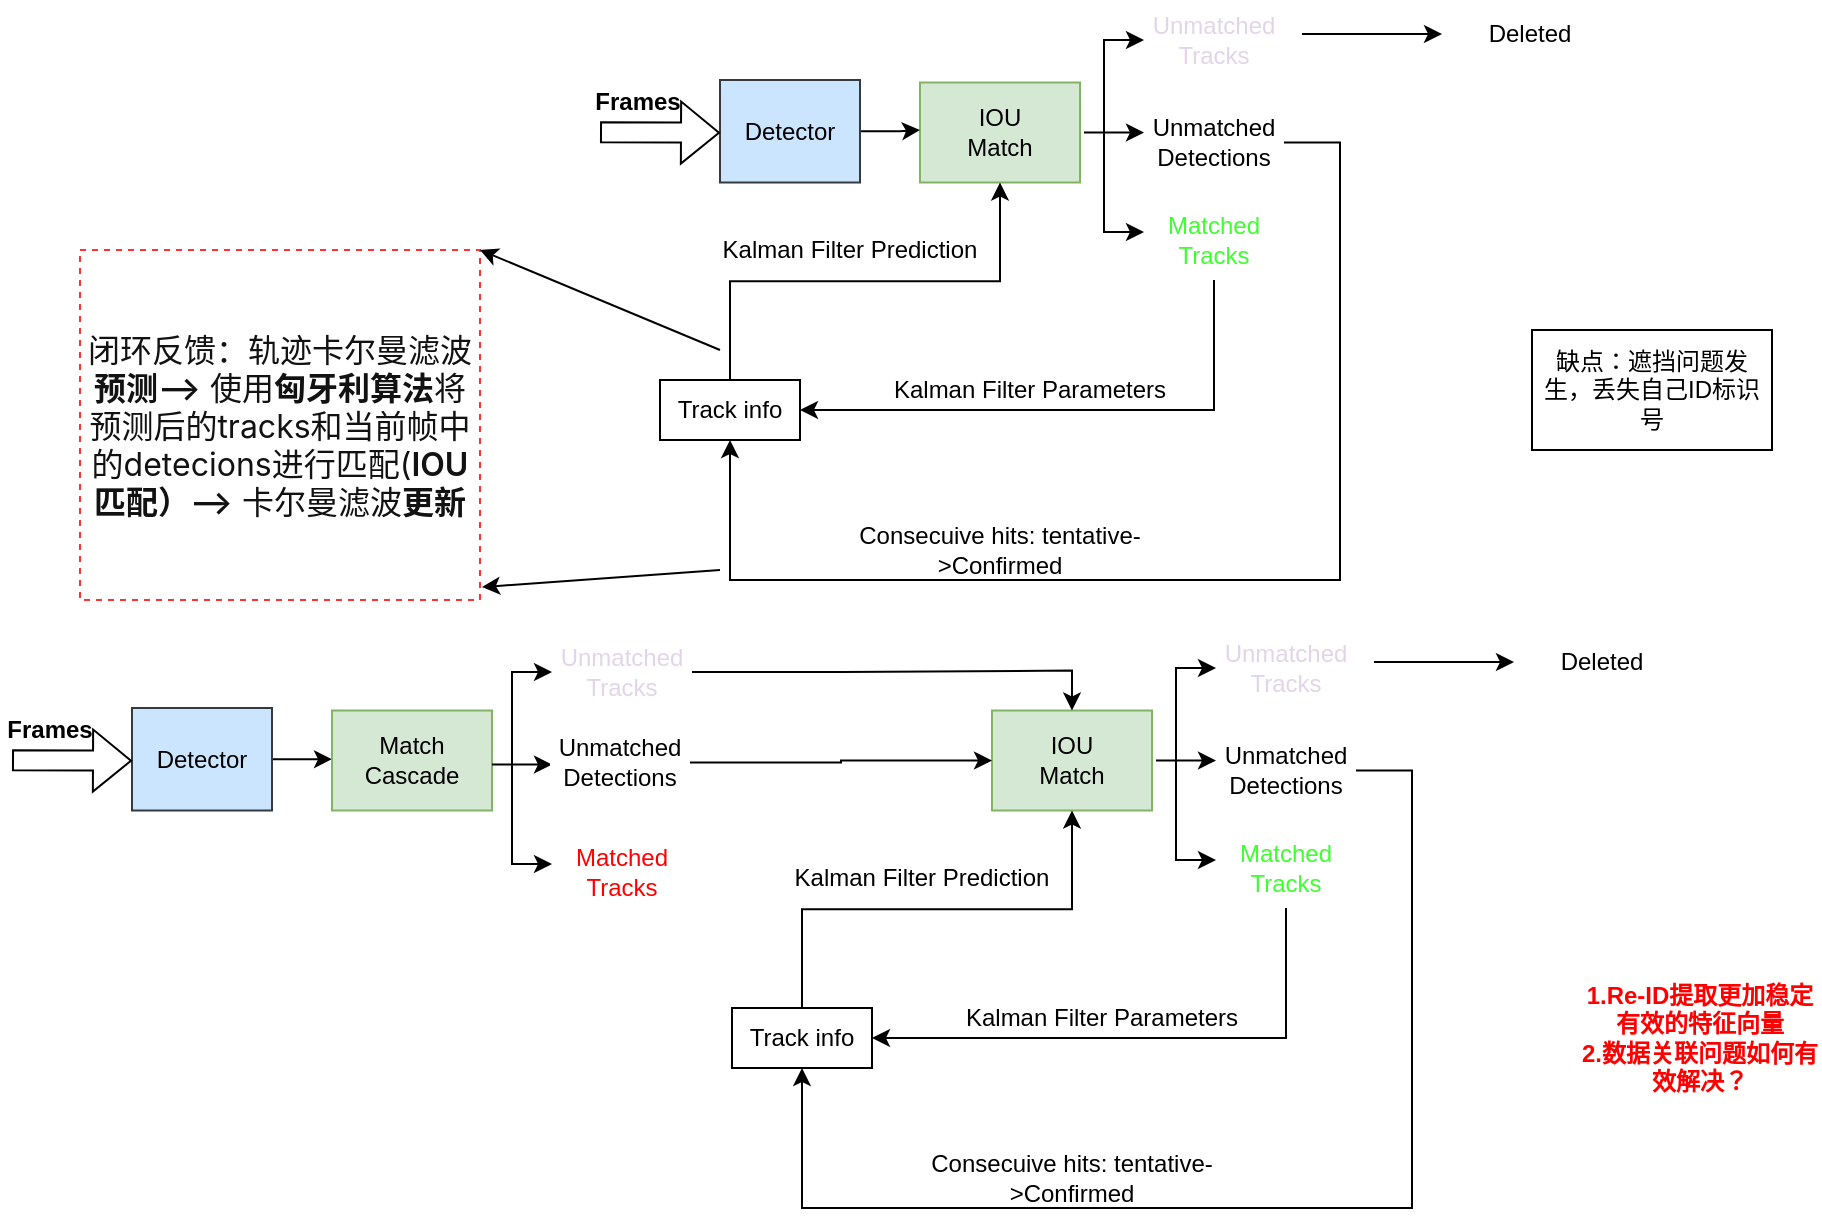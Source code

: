 <mxfile version="20.5.1" type="github">
  <diagram id="x-YCI8xqHcP7njQyYqwb" name="第 1 页">
    <mxGraphModel dx="1991" dy="785" grid="1" gridSize="10" guides="1" tooltips="1" connect="1" arrows="1" fold="1" page="1" pageScale="1" pageWidth="827" pageHeight="1169" math="0" shadow="0">
      <root>
        <mxCell id="0" />
        <mxCell id="1" parent="0" />
        <mxCell id="DL2LRz8JCnyerhkbF10D-12" style="edgeStyle=orthogonalEdgeStyle;rounded=0;orthogonalLoop=1;jettySize=auto;html=1;entryX=0;entryY=0.375;entryDx=0;entryDy=0;entryPerimeter=0;" edge="1" parent="1" target="DL2LRz8JCnyerhkbF10D-6">
          <mxGeometry relative="1" as="geometry">
            <mxPoint x="372" y="321.3" as="sourcePoint" />
          </mxGeometry>
        </mxCell>
        <mxCell id="DL2LRz8JCnyerhkbF10D-1" value="IOU&lt;br&gt;Match" style="rounded=0;whiteSpace=wrap;html=1;fillColor=#d5e8d4;strokeColor=#82b366;" vertex="1" parent="1">
          <mxGeometry x="290" y="296.25" width="80" height="50" as="geometry" />
        </mxCell>
        <mxCell id="DL2LRz8JCnyerhkbF10D-15" style="edgeStyle=orthogonalEdgeStyle;rounded=0;orthogonalLoop=1;jettySize=auto;html=1;entryX=0;entryY=0.475;entryDx=0;entryDy=0;entryPerimeter=0;" edge="1" parent="1" source="DL2LRz8JCnyerhkbF10D-2" target="DL2LRz8JCnyerhkbF10D-1">
          <mxGeometry relative="1" as="geometry" />
        </mxCell>
        <mxCell id="DL2LRz8JCnyerhkbF10D-2" value="Detector" style="rounded=0;whiteSpace=wrap;html=1;fillColor=#cce5ff;strokeColor=#36393d;" vertex="1" parent="1">
          <mxGeometry x="190" y="295" width="70" height="51.25" as="geometry" />
        </mxCell>
        <mxCell id="DL2LRz8JCnyerhkbF10D-17" style="edgeStyle=orthogonalEdgeStyle;rounded=0;orthogonalLoop=1;jettySize=auto;html=1;entryX=0.5;entryY=1;entryDx=0;entryDy=0;" edge="1" parent="1" source="DL2LRz8JCnyerhkbF10D-6" target="DL2LRz8JCnyerhkbF10D-16">
          <mxGeometry relative="1" as="geometry">
            <Array as="points">
              <mxPoint x="500" y="326" />
              <mxPoint x="500" y="545" />
              <mxPoint x="195" y="545" />
            </Array>
          </mxGeometry>
        </mxCell>
        <mxCell id="DL2LRz8JCnyerhkbF10D-6" value="Unmatched Detections" style="rounded=0;whiteSpace=wrap;html=1;strokeColor=none;" vertex="1" parent="1">
          <mxGeometry x="402" y="306.25" width="70" height="40" as="geometry" />
        </mxCell>
        <mxCell id="DL2LRz8JCnyerhkbF10D-19" style="edgeStyle=orthogonalEdgeStyle;rounded=0;orthogonalLoop=1;jettySize=auto;html=1;entryX=1;entryY=0.5;entryDx=0;entryDy=0;" edge="1" parent="1" source="DL2LRz8JCnyerhkbF10D-7" target="DL2LRz8JCnyerhkbF10D-16">
          <mxGeometry relative="1" as="geometry">
            <Array as="points">
              <mxPoint x="437" y="460" />
            </Array>
          </mxGeometry>
        </mxCell>
        <mxCell id="DL2LRz8JCnyerhkbF10D-7" value="&lt;font color=&quot;#3eff30&quot;&gt;Matched Tracks&lt;/font&gt;" style="rounded=0;whiteSpace=wrap;html=1;strokeColor=none;" vertex="1" parent="1">
          <mxGeometry x="402" y="355" width="70" height="40" as="geometry" />
        </mxCell>
        <mxCell id="DL2LRz8JCnyerhkbF10D-8" value="&lt;font color=&quot;#e1d5e7&quot;&gt;Unmatched Tracks&lt;/font&gt;" style="rounded=0;whiteSpace=wrap;html=1;strokeColor=none;" vertex="1" parent="1">
          <mxGeometry x="402" y="255" width="70" height="40" as="geometry" />
        </mxCell>
        <mxCell id="DL2LRz8JCnyerhkbF10D-13" value="" style="endArrow=classic;html=1;rounded=0;entryX=0;entryY=0.5;entryDx=0;entryDy=0;" edge="1" parent="1" target="DL2LRz8JCnyerhkbF10D-8">
          <mxGeometry width="50" height="50" relative="1" as="geometry">
            <mxPoint x="382" y="321" as="sourcePoint" />
            <mxPoint x="402" y="282.25" as="targetPoint" />
            <Array as="points">
              <mxPoint x="382" y="275" />
            </Array>
          </mxGeometry>
        </mxCell>
        <mxCell id="DL2LRz8JCnyerhkbF10D-14" style="edgeStyle=orthogonalEdgeStyle;rounded=0;orthogonalLoop=1;jettySize=auto;html=1;entryX=0;entryY=0.5;entryDx=0;entryDy=0;" edge="1" parent="1">
          <mxGeometry relative="1" as="geometry">
            <mxPoint x="382" y="321" as="sourcePoint" />
            <mxPoint x="402" y="371.0" as="targetPoint" />
            <Array as="points">
              <mxPoint x="382" y="371" />
            </Array>
          </mxGeometry>
        </mxCell>
        <mxCell id="DL2LRz8JCnyerhkbF10D-24" style="edgeStyle=orthogonalEdgeStyle;rounded=0;orthogonalLoop=1;jettySize=auto;html=1;exitX=0.5;exitY=0;exitDx=0;exitDy=0;entryX=0.5;entryY=1;entryDx=0;entryDy=0;" edge="1" parent="1" source="DL2LRz8JCnyerhkbF10D-16" target="DL2LRz8JCnyerhkbF10D-1">
          <mxGeometry relative="1" as="geometry" />
        </mxCell>
        <mxCell id="DL2LRz8JCnyerhkbF10D-16" value="Track info" style="rounded=0;whiteSpace=wrap;html=1;" vertex="1" parent="1">
          <mxGeometry x="160" y="445" width="70" height="30" as="geometry" />
        </mxCell>
        <mxCell id="DL2LRz8JCnyerhkbF10D-20" value="Kalman Filter Parameters" style="text;html=1;strokeColor=none;fillColor=none;align=center;verticalAlign=middle;whiteSpace=wrap;rounded=0;" vertex="1" parent="1">
          <mxGeometry x="270" y="435" width="150" height="30" as="geometry" />
        </mxCell>
        <mxCell id="DL2LRz8JCnyerhkbF10D-21" value="" style="endArrow=classic;html=1;rounded=0;" edge="1" parent="1">
          <mxGeometry width="50" height="50" relative="1" as="geometry">
            <mxPoint x="481" y="272" as="sourcePoint" />
            <mxPoint x="551" y="272" as="targetPoint" />
          </mxGeometry>
        </mxCell>
        <mxCell id="DL2LRz8JCnyerhkbF10D-22" value="Deleted" style="rounded=0;whiteSpace=wrap;html=1;strokeColor=none;" vertex="1" parent="1">
          <mxGeometry x="560" y="257" width="70" height="30" as="geometry" />
        </mxCell>
        <mxCell id="DL2LRz8JCnyerhkbF10D-23" value="Consecuive hits: tentative-&amp;gt;Confirmed" style="text;html=1;strokeColor=none;fillColor=none;align=center;verticalAlign=middle;whiteSpace=wrap;rounded=0;" vertex="1" parent="1">
          <mxGeometry x="240" y="515" width="180" height="30" as="geometry" />
        </mxCell>
        <mxCell id="DL2LRz8JCnyerhkbF10D-25" value="Kalman Filter Prediction" style="text;html=1;strokeColor=none;fillColor=none;align=center;verticalAlign=middle;whiteSpace=wrap;rounded=0;" vertex="1" parent="1">
          <mxGeometry x="180" y="365" width="150" height="30" as="geometry" />
        </mxCell>
        <mxCell id="DL2LRz8JCnyerhkbF10D-26" value="" style="shape=flexArrow;endArrow=classic;html=1;rounded=0;fontColor=#E1D5E7;" edge="1" parent="1">
          <mxGeometry width="50" height="50" relative="1" as="geometry">
            <mxPoint x="130" y="321.11" as="sourcePoint" />
            <mxPoint x="190" y="321.36" as="targetPoint" />
          </mxGeometry>
        </mxCell>
        <mxCell id="DL2LRz8JCnyerhkbF10D-27" value="&lt;b&gt;&lt;font color=&quot;#000000&quot;&gt;Frames&lt;/font&gt;&lt;/b&gt;" style="text;html=1;strokeColor=none;fillColor=none;align=center;verticalAlign=middle;whiteSpace=wrap;rounded=0;fontColor=#E1D5E7;" vertex="1" parent="1">
          <mxGeometry x="124" y="295" width="50" height="22" as="geometry" />
        </mxCell>
        <mxCell id="DL2LRz8JCnyerhkbF10D-88" style="edgeStyle=orthogonalEdgeStyle;rounded=0;orthogonalLoop=1;jettySize=auto;html=1;entryX=0;entryY=0.375;entryDx=0;entryDy=0;entryPerimeter=0;" edge="1" parent="1" target="DL2LRz8JCnyerhkbF10D-93">
          <mxGeometry relative="1" as="geometry">
            <mxPoint x="408" y="635.3" as="sourcePoint" />
          </mxGeometry>
        </mxCell>
        <mxCell id="DL2LRz8JCnyerhkbF10D-89" value="IOU&lt;br&gt;Match" style="rounded=0;whiteSpace=wrap;html=1;fillColor=#d5e8d4;strokeColor=#82b366;" vertex="1" parent="1">
          <mxGeometry x="326" y="610.25" width="80" height="50" as="geometry" />
        </mxCell>
        <mxCell id="DL2LRz8JCnyerhkbF10D-116" style="edgeStyle=orthogonalEdgeStyle;rounded=0;orthogonalLoop=1;jettySize=auto;html=1;exitX=1;exitY=0.5;exitDx=0;exitDy=0;entryX=0;entryY=0.5;entryDx=0;entryDy=0;fontColor=#FF0000;" edge="1" parent="1" source="DL2LRz8JCnyerhkbF10D-91" target="DL2LRz8JCnyerhkbF10D-109">
          <mxGeometry relative="1" as="geometry" />
        </mxCell>
        <mxCell id="DL2LRz8JCnyerhkbF10D-91" value="Detector" style="rounded=0;whiteSpace=wrap;html=1;fillColor=#cce5ff;strokeColor=#36393d;" vertex="1" parent="1">
          <mxGeometry x="-104" y="609" width="70" height="51.25" as="geometry" />
        </mxCell>
        <mxCell id="DL2LRz8JCnyerhkbF10D-92" style="edgeStyle=orthogonalEdgeStyle;rounded=0;orthogonalLoop=1;jettySize=auto;html=1;entryX=0.5;entryY=1;entryDx=0;entryDy=0;" edge="1" parent="1" source="DL2LRz8JCnyerhkbF10D-93" target="DL2LRz8JCnyerhkbF10D-100">
          <mxGeometry relative="1" as="geometry">
            <Array as="points">
              <mxPoint x="536" y="640" />
              <mxPoint x="536" y="859" />
              <mxPoint x="231" y="859" />
            </Array>
          </mxGeometry>
        </mxCell>
        <mxCell id="DL2LRz8JCnyerhkbF10D-93" value="Unmatched Detections" style="rounded=0;whiteSpace=wrap;html=1;strokeColor=none;" vertex="1" parent="1">
          <mxGeometry x="438" y="620.25" width="70" height="40" as="geometry" />
        </mxCell>
        <mxCell id="DL2LRz8JCnyerhkbF10D-94" style="edgeStyle=orthogonalEdgeStyle;rounded=0;orthogonalLoop=1;jettySize=auto;html=1;entryX=1;entryY=0.5;entryDx=0;entryDy=0;" edge="1" parent="1" source="DL2LRz8JCnyerhkbF10D-95" target="DL2LRz8JCnyerhkbF10D-100">
          <mxGeometry relative="1" as="geometry">
            <Array as="points">
              <mxPoint x="473" y="774" />
            </Array>
          </mxGeometry>
        </mxCell>
        <mxCell id="DL2LRz8JCnyerhkbF10D-95" value="&lt;font color=&quot;#3eff30&quot;&gt;Matched Tracks&lt;/font&gt;" style="rounded=0;whiteSpace=wrap;html=1;strokeColor=none;" vertex="1" parent="1">
          <mxGeometry x="438" y="669" width="70" height="40" as="geometry" />
        </mxCell>
        <mxCell id="DL2LRz8JCnyerhkbF10D-96" value="&lt;font color=&quot;#e1d5e7&quot;&gt;Unmatched Tracks&lt;/font&gt;" style="rounded=0;whiteSpace=wrap;html=1;strokeColor=none;" vertex="1" parent="1">
          <mxGeometry x="438" y="569" width="70" height="40" as="geometry" />
        </mxCell>
        <mxCell id="DL2LRz8JCnyerhkbF10D-97" value="" style="endArrow=classic;html=1;rounded=0;entryX=0;entryY=0.5;entryDx=0;entryDy=0;" edge="1" parent="1" target="DL2LRz8JCnyerhkbF10D-96">
          <mxGeometry width="50" height="50" relative="1" as="geometry">
            <mxPoint x="418" y="635" as="sourcePoint" />
            <mxPoint x="438" y="596.25" as="targetPoint" />
            <Array as="points">
              <mxPoint x="418" y="589" />
            </Array>
          </mxGeometry>
        </mxCell>
        <mxCell id="DL2LRz8JCnyerhkbF10D-98" style="edgeStyle=orthogonalEdgeStyle;rounded=0;orthogonalLoop=1;jettySize=auto;html=1;entryX=0;entryY=0.5;entryDx=0;entryDy=0;" edge="1" parent="1">
          <mxGeometry relative="1" as="geometry">
            <mxPoint x="418" y="635" as="sourcePoint" />
            <mxPoint x="438" y="685" as="targetPoint" />
            <Array as="points">
              <mxPoint x="418" y="685" />
            </Array>
          </mxGeometry>
        </mxCell>
        <mxCell id="DL2LRz8JCnyerhkbF10D-99" style="edgeStyle=orthogonalEdgeStyle;rounded=0;orthogonalLoop=1;jettySize=auto;html=1;exitX=0.5;exitY=0;exitDx=0;exitDy=0;entryX=0.5;entryY=1;entryDx=0;entryDy=0;" edge="1" parent="1" source="DL2LRz8JCnyerhkbF10D-100" target="DL2LRz8JCnyerhkbF10D-89">
          <mxGeometry relative="1" as="geometry" />
        </mxCell>
        <mxCell id="DL2LRz8JCnyerhkbF10D-100" value="Track info" style="rounded=0;whiteSpace=wrap;html=1;" vertex="1" parent="1">
          <mxGeometry x="196" y="759" width="70" height="30" as="geometry" />
        </mxCell>
        <mxCell id="DL2LRz8JCnyerhkbF10D-101" value="Kalman Filter Parameters" style="text;html=1;strokeColor=none;fillColor=none;align=center;verticalAlign=middle;whiteSpace=wrap;rounded=0;" vertex="1" parent="1">
          <mxGeometry x="306" y="749" width="150" height="30" as="geometry" />
        </mxCell>
        <mxCell id="DL2LRz8JCnyerhkbF10D-102" value="" style="endArrow=classic;html=1;rounded=0;" edge="1" parent="1">
          <mxGeometry width="50" height="50" relative="1" as="geometry">
            <mxPoint x="517" y="586" as="sourcePoint" />
            <mxPoint x="587" y="586" as="targetPoint" />
          </mxGeometry>
        </mxCell>
        <mxCell id="DL2LRz8JCnyerhkbF10D-103" value="Deleted" style="rounded=0;whiteSpace=wrap;html=1;strokeColor=none;" vertex="1" parent="1">
          <mxGeometry x="596" y="571" width="70" height="30" as="geometry" />
        </mxCell>
        <mxCell id="DL2LRz8JCnyerhkbF10D-104" value="Consecuive hits: tentative-&amp;gt;Confirmed" style="text;html=1;strokeColor=none;fillColor=none;align=center;verticalAlign=middle;whiteSpace=wrap;rounded=0;" vertex="1" parent="1">
          <mxGeometry x="276" y="829" width="180" height="30" as="geometry" />
        </mxCell>
        <mxCell id="DL2LRz8JCnyerhkbF10D-105" value="Kalman Filter Prediction" style="text;html=1;strokeColor=none;fillColor=none;align=center;verticalAlign=middle;whiteSpace=wrap;rounded=0;" vertex="1" parent="1">
          <mxGeometry x="216" y="679" width="150" height="30" as="geometry" />
        </mxCell>
        <mxCell id="DL2LRz8JCnyerhkbF10D-106" value="" style="shape=flexArrow;endArrow=classic;html=1;rounded=0;fontColor=#E1D5E7;" edge="1" parent="1">
          <mxGeometry width="50" height="50" relative="1" as="geometry">
            <mxPoint x="-164" y="635.11" as="sourcePoint" />
            <mxPoint x="-104" y="635.36" as="targetPoint" />
          </mxGeometry>
        </mxCell>
        <mxCell id="DL2LRz8JCnyerhkbF10D-107" value="&lt;b&gt;&lt;font color=&quot;#000000&quot;&gt;Frames&lt;/font&gt;&lt;/b&gt;" style="text;html=1;strokeColor=none;fillColor=none;align=center;verticalAlign=middle;whiteSpace=wrap;rounded=0;fontColor=#E1D5E7;" vertex="1" parent="1">
          <mxGeometry x="-170" y="609" width="50" height="22" as="geometry" />
        </mxCell>
        <mxCell id="DL2LRz8JCnyerhkbF10D-108" value="缺点：遮挡问题发生，丢失自己ID标识号" style="rounded=0;whiteSpace=wrap;html=1;fontColor=#000000;" vertex="1" parent="1">
          <mxGeometry x="596" y="420" width="120" height="60" as="geometry" />
        </mxCell>
        <mxCell id="DL2LRz8JCnyerhkbF10D-109" value="Match&lt;br&gt;Cascade" style="rounded=0;whiteSpace=wrap;html=1;fillColor=#d5e8d4;strokeColor=#82b366;" vertex="1" parent="1">
          <mxGeometry x="-4" y="610.25" width="80" height="50" as="geometry" />
        </mxCell>
        <mxCell id="DL2LRz8JCnyerhkbF10D-110" value="&lt;b&gt;&lt;font color=&quot;#ff0000&quot;&gt;1.Re-ID提取更加稳定有效的特征向量&lt;br&gt;2.数据关联问题如何有效解决？&lt;br&gt;&lt;/font&gt;&lt;/b&gt;" style="rounded=0;whiteSpace=wrap;html=1;fontColor=#000000;fillColor=none;strokeColor=none;" vertex="1" parent="1">
          <mxGeometry x="620" y="744" width="120" height="60" as="geometry" />
        </mxCell>
        <mxCell id="DL2LRz8JCnyerhkbF10D-111" value="&lt;span style=&quot;color: rgb(18, 18, 18); font-family: -apple-system, BlinkMacSystemFont, &amp;quot;Helvetica Neue&amp;quot;, &amp;quot;PingFang SC&amp;quot;, &amp;quot;Microsoft YaHei&amp;quot;, &amp;quot;Source Han Sans SC&amp;quot;, &amp;quot;Noto Sans CJK SC&amp;quot;, &amp;quot;WenQuanYi Micro Hei&amp;quot;, sans-serif; font-size: medium; text-align: start; background-color: rgb(255, 255, 255);&quot;&gt;闭环反馈：轨迹卡尔曼滤波&lt;/span&gt;&lt;span style=&quot;font-weight: 600; font-synthesis: style; color: rgb(18, 18, 18); font-family: -apple-system, BlinkMacSystemFont, &amp;quot;Helvetica Neue&amp;quot;, &amp;quot;PingFang SC&amp;quot;, &amp;quot;Microsoft YaHei&amp;quot;, &amp;quot;Source Han Sans SC&amp;quot;, &amp;quot;Noto Sans CJK SC&amp;quot;, &amp;quot;WenQuanYi Micro Hei&amp;quot;, sans-serif; font-size: medium; text-align: start; background-color: rgb(255, 255, 255);&quot;&gt;预测--&amp;gt;&lt;/span&gt;&lt;span style=&quot;color: rgb(18, 18, 18); font-family: -apple-system, BlinkMacSystemFont, &amp;quot;Helvetica Neue&amp;quot;, &amp;quot;PingFang SC&amp;quot;, &amp;quot;Microsoft YaHei&amp;quot;, &amp;quot;Source Han Sans SC&amp;quot;, &amp;quot;Noto Sans CJK SC&amp;quot;, &amp;quot;WenQuanYi Micro Hei&amp;quot;, sans-serif; font-size: medium; text-align: start; background-color: rgb(255, 255, 255);&quot;&gt;&amp;nbsp;使用&lt;/span&gt;&lt;span style=&quot;font-weight: 600; font-synthesis: style; color: rgb(18, 18, 18); font-family: -apple-system, BlinkMacSystemFont, &amp;quot;Helvetica Neue&amp;quot;, &amp;quot;PingFang SC&amp;quot;, &amp;quot;Microsoft YaHei&amp;quot;, &amp;quot;Source Han Sans SC&amp;quot;, &amp;quot;Noto Sans CJK SC&amp;quot;, &amp;quot;WenQuanYi Micro Hei&amp;quot;, sans-serif; font-size: medium; text-align: start; background-color: rgb(255, 255, 255);&quot;&gt;匈牙利算法&lt;/span&gt;&lt;span style=&quot;color: rgb(18, 18, 18); font-family: -apple-system, BlinkMacSystemFont, &amp;quot;Helvetica Neue&amp;quot;, &amp;quot;PingFang SC&amp;quot;, &amp;quot;Microsoft YaHei&amp;quot;, &amp;quot;Source Han Sans SC&amp;quot;, &amp;quot;Noto Sans CJK SC&amp;quot;, &amp;quot;WenQuanYi Micro Hei&amp;quot;, sans-serif; font-size: medium; text-align: start; background-color: rgb(255, 255, 255);&quot;&gt;将预测后的tracks和当前帧中的detecions进行匹配(&lt;/span&gt;&lt;span style=&quot;font-weight: 600; font-synthesis: style; color: rgb(18, 18, 18); font-family: -apple-system, BlinkMacSystemFont, &amp;quot;Helvetica Neue&amp;quot;, &amp;quot;PingFang SC&amp;quot;, &amp;quot;Microsoft YaHei&amp;quot;, &amp;quot;Source Han Sans SC&amp;quot;, &amp;quot;Noto Sans CJK SC&amp;quot;, &amp;quot;WenQuanYi Micro Hei&amp;quot;, sans-serif; font-size: medium; text-align: start; background-color: rgb(255, 255, 255);&quot;&gt;IOU匹配）--&amp;gt;&lt;/span&gt;&lt;span style=&quot;color: rgb(18, 18, 18); font-family: -apple-system, BlinkMacSystemFont, &amp;quot;Helvetica Neue&amp;quot;, &amp;quot;PingFang SC&amp;quot;, &amp;quot;Microsoft YaHei&amp;quot;, &amp;quot;Source Han Sans SC&amp;quot;, &amp;quot;Noto Sans CJK SC&amp;quot;, &amp;quot;WenQuanYi Micro Hei&amp;quot;, sans-serif; font-size: medium; text-align: start; background-color: rgb(255, 255, 255);&quot;&gt;&amp;nbsp;卡尔曼滤波&lt;/span&gt;&lt;span style=&quot;font-weight: 600; font-synthesis: style; color: rgb(18, 18, 18); font-family: -apple-system, BlinkMacSystemFont, &amp;quot;Helvetica Neue&amp;quot;, &amp;quot;PingFang SC&amp;quot;, &amp;quot;Microsoft YaHei&amp;quot;, &amp;quot;Source Han Sans SC&amp;quot;, &amp;quot;Noto Sans CJK SC&amp;quot;, &amp;quot;WenQuanYi Micro Hei&amp;quot;, sans-serif; font-size: medium; text-align: start; background-color: rgb(255, 255, 255);&quot;&gt;更新&lt;/span&gt;" style="rounded=0;whiteSpace=wrap;html=1;fillColor=none;dashed=1;strokeColor=#FF3333;gradientColor=none;" vertex="1" parent="1">
          <mxGeometry x="-130" y="380" width="200" height="175" as="geometry" />
        </mxCell>
        <mxCell id="DL2LRz8JCnyerhkbF10D-114" value="" style="endArrow=classic;html=1;rounded=0;fontColor=#FF0000;entryX=1;entryY=0;entryDx=0;entryDy=0;" edge="1" parent="1" target="DL2LRz8JCnyerhkbF10D-111">
          <mxGeometry width="50" height="50" relative="1" as="geometry">
            <mxPoint x="190" y="430" as="sourcePoint" />
            <mxPoint x="-20" y="230" as="targetPoint" />
          </mxGeometry>
        </mxCell>
        <mxCell id="DL2LRz8JCnyerhkbF10D-115" value="" style="endArrow=classic;html=1;rounded=0;fontColor=#FF0000;entryX=1.005;entryY=0.963;entryDx=0;entryDy=0;entryPerimeter=0;" edge="1" parent="1" target="DL2LRz8JCnyerhkbF10D-111">
          <mxGeometry width="50" height="50" relative="1" as="geometry">
            <mxPoint x="190" y="540" as="sourcePoint" />
            <mxPoint x="130" y="460" as="targetPoint" />
          </mxGeometry>
        </mxCell>
        <mxCell id="DL2LRz8JCnyerhkbF10D-117" style="edgeStyle=orthogonalEdgeStyle;rounded=0;orthogonalLoop=1;jettySize=auto;html=1;entryX=0;entryY=0.375;entryDx=0;entryDy=0;entryPerimeter=0;" edge="1" parent="1">
          <mxGeometry relative="1" as="geometry">
            <mxPoint x="76" y="637.3" as="sourcePoint" />
            <mxPoint x="106" y="637.25" as="targetPoint" />
          </mxGeometry>
        </mxCell>
        <mxCell id="DL2LRz8JCnyerhkbF10D-124" style="edgeStyle=orthogonalEdgeStyle;rounded=0;orthogonalLoop=1;jettySize=auto;html=1;exitX=1;exitY=0.5;exitDx=0;exitDy=0;fontColor=#FF0000;" edge="1" parent="1" source="DL2LRz8JCnyerhkbF10D-118" target="DL2LRz8JCnyerhkbF10D-89">
          <mxGeometry relative="1" as="geometry" />
        </mxCell>
        <mxCell id="DL2LRz8JCnyerhkbF10D-118" value="Unmatched Detections" style="rounded=0;whiteSpace=wrap;html=1;strokeColor=none;" vertex="1" parent="1">
          <mxGeometry x="105" y="616.25" width="70" height="40" as="geometry" />
        </mxCell>
        <mxCell id="DL2LRz8JCnyerhkbF10D-119" value="&lt;font color=&quot;#ff0000&quot;&gt;Matched Tracks&lt;/font&gt;" style="rounded=0;whiteSpace=wrap;html=1;strokeColor=none;" vertex="1" parent="1">
          <mxGeometry x="106" y="671" width="70" height="40" as="geometry" />
        </mxCell>
        <mxCell id="DL2LRz8JCnyerhkbF10D-123" style="edgeStyle=orthogonalEdgeStyle;rounded=0;orthogonalLoop=1;jettySize=auto;html=1;exitX=1;exitY=0.5;exitDx=0;exitDy=0;entryX=0.5;entryY=0;entryDx=0;entryDy=0;fontColor=#FF0000;" edge="1" parent="1" source="DL2LRz8JCnyerhkbF10D-120" target="DL2LRz8JCnyerhkbF10D-89">
          <mxGeometry relative="1" as="geometry" />
        </mxCell>
        <mxCell id="DL2LRz8JCnyerhkbF10D-120" value="&lt;font color=&quot;#e1d5e7&quot;&gt;Unmatched Tracks&lt;/font&gt;" style="rounded=0;whiteSpace=wrap;html=1;strokeColor=none;" vertex="1" parent="1">
          <mxGeometry x="106" y="571" width="70" height="40" as="geometry" />
        </mxCell>
        <mxCell id="DL2LRz8JCnyerhkbF10D-121" value="" style="endArrow=classic;html=1;rounded=0;entryX=0;entryY=0.5;entryDx=0;entryDy=0;" edge="1" parent="1">
          <mxGeometry width="50" height="50" relative="1" as="geometry">
            <mxPoint x="86" y="637" as="sourcePoint" />
            <mxPoint x="106" y="591" as="targetPoint" />
            <Array as="points">
              <mxPoint x="86" y="591" />
            </Array>
          </mxGeometry>
        </mxCell>
        <mxCell id="DL2LRz8JCnyerhkbF10D-122" style="edgeStyle=orthogonalEdgeStyle;rounded=0;orthogonalLoop=1;jettySize=auto;html=1;entryX=0;entryY=0.5;entryDx=0;entryDy=0;" edge="1" parent="1">
          <mxGeometry relative="1" as="geometry">
            <mxPoint x="86" y="637" as="sourcePoint" />
            <mxPoint x="106" y="687" as="targetPoint" />
            <Array as="points">
              <mxPoint x="86" y="687" />
            </Array>
          </mxGeometry>
        </mxCell>
      </root>
    </mxGraphModel>
  </diagram>
</mxfile>
